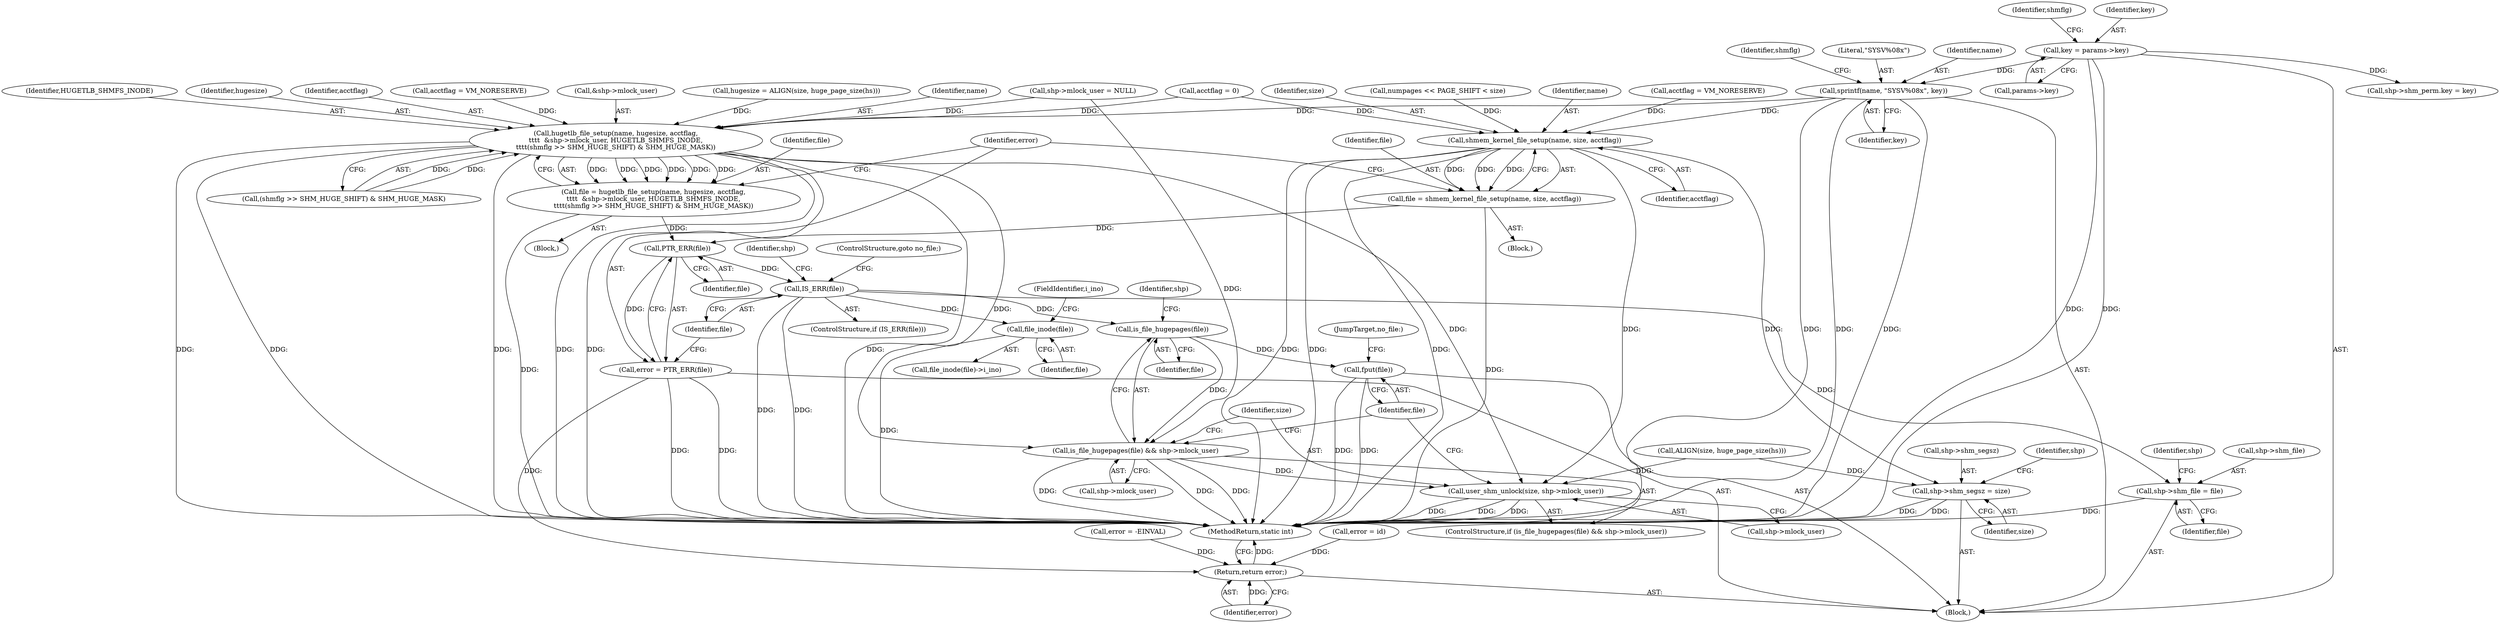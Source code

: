 digraph "0_linux_b9a532277938798b53178d5a66af6e2915cb27cf_0@API" {
"1000243" [label="(Call,sprintf(name, \"SYSV%08x\", key))"];
"1000108" [label="(Call,key = params->key)"];
"1000286" [label="(Call,hugetlb_file_setup(name, hugesize, acctflag,\n\t\t\t\t  &shp->mlock_user, HUGETLB_SHMFS_INODE,\n\t\t\t\t(shmflg >> SHM_HUGE_SHIFT) & SHM_HUGE_MASK))"];
"1000284" [label="(Call,file = hugetlb_file_setup(name, hugesize, acctflag,\n\t\t\t\t  &shp->mlock_user, HUGETLB_SHMFS_INODE,\n\t\t\t\t(shmflg >> SHM_HUGE_SHIFT) & SHM_HUGE_MASK))"];
"1000321" [label="(Call,PTR_ERR(file))"];
"1000319" [label="(Call,error = PTR_ERR(file))"];
"1000454" [label="(Return,return error;)"];
"1000324" [label="(Call,IS_ERR(file))"];
"1000362" [label="(Call,shp->shm_file = file)"];
"1000407" [label="(Call,file_inode(file))"];
"1000438" [label="(Call,is_file_hugepages(file))"];
"1000437" [label="(Call,is_file_hugepages(file) && shp->mlock_user)"];
"1000443" [label="(Call,user_shm_unlock(size, shp->mlock_user))"];
"1000448" [label="(Call,fput(file))"];
"1000315" [label="(Call,shmem_kernel_file_setup(name, size, acctflag))"];
"1000313" [label="(Call,file = shmem_kernel_file_setup(name, size, acctflag))"];
"1000352" [label="(Call,shp->shm_segsz = size)"];
"1000294" [label="(Identifier,HUGETLB_SHMFS_INODE)"];
"1000143" [label="(Call,acctflag = 0)"];
"1000288" [label="(Identifier,hugesize)"];
"1000438" [label="(Call,is_file_hugepages(file))"];
"1000440" [label="(Call,shp->mlock_user)"];
"1000409" [label="(FieldIdentifier,i_ino)"];
"1000289" [label="(Identifier,acctflag)"];
"1000455" [label="(Identifier,error)"];
"1000359" [label="(Identifier,shp)"];
"1000443" [label="(Call,user_shm_unlock(size, shp->mlock_user))"];
"1000366" [label="(Identifier,file)"];
"1000321" [label="(Call,PTR_ERR(file))"];
"1000285" [label="(Identifier,file)"];
"1000329" [label="(Identifier,shp)"];
"1000310" [label="(Call,acctflag = VM_NORESERVE)"];
"1000454" [label="(Return,return error;)"];
"1000313" [label="(Call,file = shmem_kernel_file_setup(name, size, acctflag))"];
"1000436" [label="(ControlStructure,if (is_file_hugepages(file) && shp->mlock_user))"];
"1000324" [label="(Call,IS_ERR(file))"];
"1000203" [label="(Call,shp->shm_perm.key = key)"];
"1000295" [label="(Call,(shmflg >> SHM_HUGE_SHIFT) & SHM_HUGE_MASK)"];
"1000286" [label="(Call,hugetlb_file_setup(name, hugesize, acctflag,\n\t\t\t\t  &shp->mlock_user, HUGETLB_SHMFS_INODE,\n\t\t\t\t(shmflg >> SHM_HUGE_SHIFT) & SHM_HUGE_MASK))"];
"1000390" [label="(Call,error = id)"];
"1000406" [label="(Call,file_inode(file)->i_ino)"];
"1000314" [label="(Identifier,file)"];
"1000115" [label="(Identifier,shmflg)"];
"1000439" [label="(Identifier,file)"];
"1000251" [label="(Block,)"];
"1000110" [label="(Call,params->key)"];
"1000219" [label="(Call,shp->mlock_user = NULL)"];
"1000315" [label="(Call,shmem_kernel_file_setup(name, size, acctflag))"];
"1000266" [label="(Call,error = -EINVAL)"];
"1000369" [label="(Identifier,shp)"];
"1000408" [label="(Identifier,file)"];
"1000441" [label="(Identifier,shp)"];
"1000108" [label="(Call,key = params->key)"];
"1000281" [label="(Call,acctflag = VM_NORESERVE)"];
"1000244" [label="(Identifier,name)"];
"1000249" [label="(Identifier,shmflg)"];
"1000363" [label="(Call,shp->shm_file)"];
"1000318" [label="(Identifier,acctflag)"];
"1000407" [label="(Call,file_inode(file))"];
"1000301" [label="(Block,)"];
"1000106" [label="(Block,)"];
"1000290" [label="(Call,&shp->mlock_user)"];
"1000273" [label="(Call,ALIGN(size, huge_page_size(hs)))"];
"1000356" [label="(Identifier,size)"];
"1000323" [label="(ControlStructure,if (IS_ERR(file)))"];
"1000284" [label="(Call,file = hugetlb_file_setup(name, hugesize, acctflag,\n\t\t\t\t  &shp->mlock_user, HUGETLB_SHMFS_INODE,\n\t\t\t\t(shmflg >> SHM_HUGE_SHIFT) & SHM_HUGE_MASK))"];
"1000245" [label="(Literal,\"SYSV%08x\")"];
"1000326" [label="(ControlStructure,goto no_file;)"];
"1000352" [label="(Call,shp->shm_segsz = size)"];
"1000437" [label="(Call,is_file_hugepages(file) && shp->mlock_user)"];
"1000319" [label="(Call,error = PTR_ERR(file))"];
"1000362" [label="(Call,shp->shm_file = file)"];
"1000271" [label="(Call,hugesize = ALIGN(size, huge_page_size(hs)))"];
"1000456" [label="(MethodReturn,static int)"];
"1000450" [label="(JumpTarget,no_file:)"];
"1000109" [label="(Identifier,key)"];
"1000243" [label="(Call,sprintf(name, \"SYSV%08x\", key))"];
"1000287" [label="(Identifier,name)"];
"1000445" [label="(Call,shp->mlock_user)"];
"1000325" [label="(Identifier,file)"];
"1000317" [label="(Identifier,size)"];
"1000448" [label="(Call,fput(file))"];
"1000246" [label="(Identifier,key)"];
"1000444" [label="(Identifier,size)"];
"1000322" [label="(Identifier,file)"];
"1000160" [label="(Call,numpages << PAGE_SHIFT < size)"];
"1000449" [label="(Identifier,file)"];
"1000316" [label="(Identifier,name)"];
"1000353" [label="(Call,shp->shm_segsz)"];
"1000320" [label="(Identifier,error)"];
"1000243" -> "1000106"  [label="AST: "];
"1000243" -> "1000246"  [label="CFG: "];
"1000244" -> "1000243"  [label="AST: "];
"1000245" -> "1000243"  [label="AST: "];
"1000246" -> "1000243"  [label="AST: "];
"1000249" -> "1000243"  [label="CFG: "];
"1000243" -> "1000456"  [label="DDG: "];
"1000243" -> "1000456"  [label="DDG: "];
"1000243" -> "1000456"  [label="DDG: "];
"1000108" -> "1000243"  [label="DDG: "];
"1000243" -> "1000286"  [label="DDG: "];
"1000243" -> "1000315"  [label="DDG: "];
"1000108" -> "1000106"  [label="AST: "];
"1000108" -> "1000110"  [label="CFG: "];
"1000109" -> "1000108"  [label="AST: "];
"1000110" -> "1000108"  [label="AST: "];
"1000115" -> "1000108"  [label="CFG: "];
"1000108" -> "1000456"  [label="DDG: "];
"1000108" -> "1000456"  [label="DDG: "];
"1000108" -> "1000203"  [label="DDG: "];
"1000286" -> "1000284"  [label="AST: "];
"1000286" -> "1000295"  [label="CFG: "];
"1000287" -> "1000286"  [label="AST: "];
"1000288" -> "1000286"  [label="AST: "];
"1000289" -> "1000286"  [label="AST: "];
"1000290" -> "1000286"  [label="AST: "];
"1000294" -> "1000286"  [label="AST: "];
"1000295" -> "1000286"  [label="AST: "];
"1000284" -> "1000286"  [label="CFG: "];
"1000286" -> "1000456"  [label="DDG: "];
"1000286" -> "1000456"  [label="DDG: "];
"1000286" -> "1000456"  [label="DDG: "];
"1000286" -> "1000456"  [label="DDG: "];
"1000286" -> "1000456"  [label="DDG: "];
"1000286" -> "1000456"  [label="DDG: "];
"1000286" -> "1000284"  [label="DDG: "];
"1000286" -> "1000284"  [label="DDG: "];
"1000286" -> "1000284"  [label="DDG: "];
"1000286" -> "1000284"  [label="DDG: "];
"1000286" -> "1000284"  [label="DDG: "];
"1000286" -> "1000284"  [label="DDG: "];
"1000271" -> "1000286"  [label="DDG: "];
"1000281" -> "1000286"  [label="DDG: "];
"1000143" -> "1000286"  [label="DDG: "];
"1000219" -> "1000286"  [label="DDG: "];
"1000295" -> "1000286"  [label="DDG: "];
"1000295" -> "1000286"  [label="DDG: "];
"1000286" -> "1000437"  [label="DDG: "];
"1000286" -> "1000443"  [label="DDG: "];
"1000284" -> "1000251"  [label="AST: "];
"1000285" -> "1000284"  [label="AST: "];
"1000320" -> "1000284"  [label="CFG: "];
"1000284" -> "1000456"  [label="DDG: "];
"1000284" -> "1000321"  [label="DDG: "];
"1000321" -> "1000319"  [label="AST: "];
"1000321" -> "1000322"  [label="CFG: "];
"1000322" -> "1000321"  [label="AST: "];
"1000319" -> "1000321"  [label="CFG: "];
"1000321" -> "1000319"  [label="DDG: "];
"1000313" -> "1000321"  [label="DDG: "];
"1000321" -> "1000324"  [label="DDG: "];
"1000319" -> "1000106"  [label="AST: "];
"1000320" -> "1000319"  [label="AST: "];
"1000325" -> "1000319"  [label="CFG: "];
"1000319" -> "1000456"  [label="DDG: "];
"1000319" -> "1000456"  [label="DDG: "];
"1000319" -> "1000454"  [label="DDG: "];
"1000454" -> "1000106"  [label="AST: "];
"1000454" -> "1000455"  [label="CFG: "];
"1000455" -> "1000454"  [label="AST: "];
"1000456" -> "1000454"  [label="CFG: "];
"1000454" -> "1000456"  [label="DDG: "];
"1000455" -> "1000454"  [label="DDG: "];
"1000266" -> "1000454"  [label="DDG: "];
"1000390" -> "1000454"  [label="DDG: "];
"1000324" -> "1000323"  [label="AST: "];
"1000324" -> "1000325"  [label="CFG: "];
"1000325" -> "1000324"  [label="AST: "];
"1000326" -> "1000324"  [label="CFG: "];
"1000329" -> "1000324"  [label="CFG: "];
"1000324" -> "1000456"  [label="DDG: "];
"1000324" -> "1000456"  [label="DDG: "];
"1000324" -> "1000362"  [label="DDG: "];
"1000324" -> "1000407"  [label="DDG: "];
"1000324" -> "1000438"  [label="DDG: "];
"1000362" -> "1000106"  [label="AST: "];
"1000362" -> "1000366"  [label="CFG: "];
"1000363" -> "1000362"  [label="AST: "];
"1000366" -> "1000362"  [label="AST: "];
"1000369" -> "1000362"  [label="CFG: "];
"1000362" -> "1000456"  [label="DDG: "];
"1000407" -> "1000406"  [label="AST: "];
"1000407" -> "1000408"  [label="CFG: "];
"1000408" -> "1000407"  [label="AST: "];
"1000409" -> "1000407"  [label="CFG: "];
"1000407" -> "1000456"  [label="DDG: "];
"1000438" -> "1000437"  [label="AST: "];
"1000438" -> "1000439"  [label="CFG: "];
"1000439" -> "1000438"  [label="AST: "];
"1000441" -> "1000438"  [label="CFG: "];
"1000437" -> "1000438"  [label="CFG: "];
"1000438" -> "1000437"  [label="DDG: "];
"1000438" -> "1000448"  [label="DDG: "];
"1000437" -> "1000436"  [label="AST: "];
"1000437" -> "1000440"  [label="CFG: "];
"1000440" -> "1000437"  [label="AST: "];
"1000444" -> "1000437"  [label="CFG: "];
"1000449" -> "1000437"  [label="CFG: "];
"1000437" -> "1000456"  [label="DDG: "];
"1000437" -> "1000456"  [label="DDG: "];
"1000437" -> "1000456"  [label="DDG: "];
"1000219" -> "1000437"  [label="DDG: "];
"1000437" -> "1000443"  [label="DDG: "];
"1000443" -> "1000436"  [label="AST: "];
"1000443" -> "1000445"  [label="CFG: "];
"1000444" -> "1000443"  [label="AST: "];
"1000445" -> "1000443"  [label="AST: "];
"1000449" -> "1000443"  [label="CFG: "];
"1000443" -> "1000456"  [label="DDG: "];
"1000443" -> "1000456"  [label="DDG: "];
"1000443" -> "1000456"  [label="DDG: "];
"1000273" -> "1000443"  [label="DDG: "];
"1000315" -> "1000443"  [label="DDG: "];
"1000448" -> "1000106"  [label="AST: "];
"1000448" -> "1000449"  [label="CFG: "];
"1000449" -> "1000448"  [label="AST: "];
"1000450" -> "1000448"  [label="CFG: "];
"1000448" -> "1000456"  [label="DDG: "];
"1000448" -> "1000456"  [label="DDG: "];
"1000315" -> "1000313"  [label="AST: "];
"1000315" -> "1000318"  [label="CFG: "];
"1000316" -> "1000315"  [label="AST: "];
"1000317" -> "1000315"  [label="AST: "];
"1000318" -> "1000315"  [label="AST: "];
"1000313" -> "1000315"  [label="CFG: "];
"1000315" -> "1000456"  [label="DDG: "];
"1000315" -> "1000456"  [label="DDG: "];
"1000315" -> "1000456"  [label="DDG: "];
"1000315" -> "1000313"  [label="DDG: "];
"1000315" -> "1000313"  [label="DDG: "];
"1000315" -> "1000313"  [label="DDG: "];
"1000160" -> "1000315"  [label="DDG: "];
"1000310" -> "1000315"  [label="DDG: "];
"1000143" -> "1000315"  [label="DDG: "];
"1000315" -> "1000352"  [label="DDG: "];
"1000313" -> "1000301"  [label="AST: "];
"1000314" -> "1000313"  [label="AST: "];
"1000320" -> "1000313"  [label="CFG: "];
"1000313" -> "1000456"  [label="DDG: "];
"1000352" -> "1000106"  [label="AST: "];
"1000352" -> "1000356"  [label="CFG: "];
"1000353" -> "1000352"  [label="AST: "];
"1000356" -> "1000352"  [label="AST: "];
"1000359" -> "1000352"  [label="CFG: "];
"1000352" -> "1000456"  [label="DDG: "];
"1000352" -> "1000456"  [label="DDG: "];
"1000273" -> "1000352"  [label="DDG: "];
}
